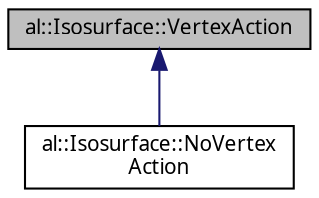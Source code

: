 digraph "al::Isosurface::VertexAction"
{
 // LATEX_PDF_SIZE
  bgcolor="transparent";
  edge [fontname="FreeSans.ttf",fontsize="10",labelfontname="FreeSans.ttf",labelfontsize="10"];
  node [fontname="FreeSans.ttf",fontsize="10",shape=record];
  Node1 [label="al::Isosurface::VertexAction",height=0.2,width=0.4,color="black", fillcolor="grey75", style="filled", fontcolor="black",tooltip=" "];
  Node1 -> Node2 [dir="back",color="midnightblue",fontsize="10",style="solid",fontname="FreeSans.ttf"];
  Node2 [label="al::Isosurface::NoVertex\lAction",height=0.2,width=0.4,color="black",URL="$structal_1_1_isosurface_1_1_no_vertex_action.html",tooltip=" "];
}
